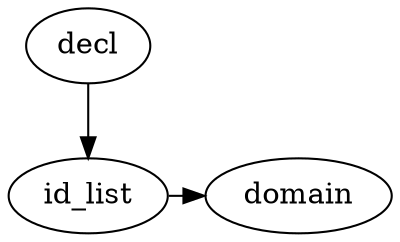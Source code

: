 digraph {
	rankdir="TB";
	decl;
	subgraph {
		rank="same";
		id_list -> domain;
	}
	
	decl -> id_list;
}